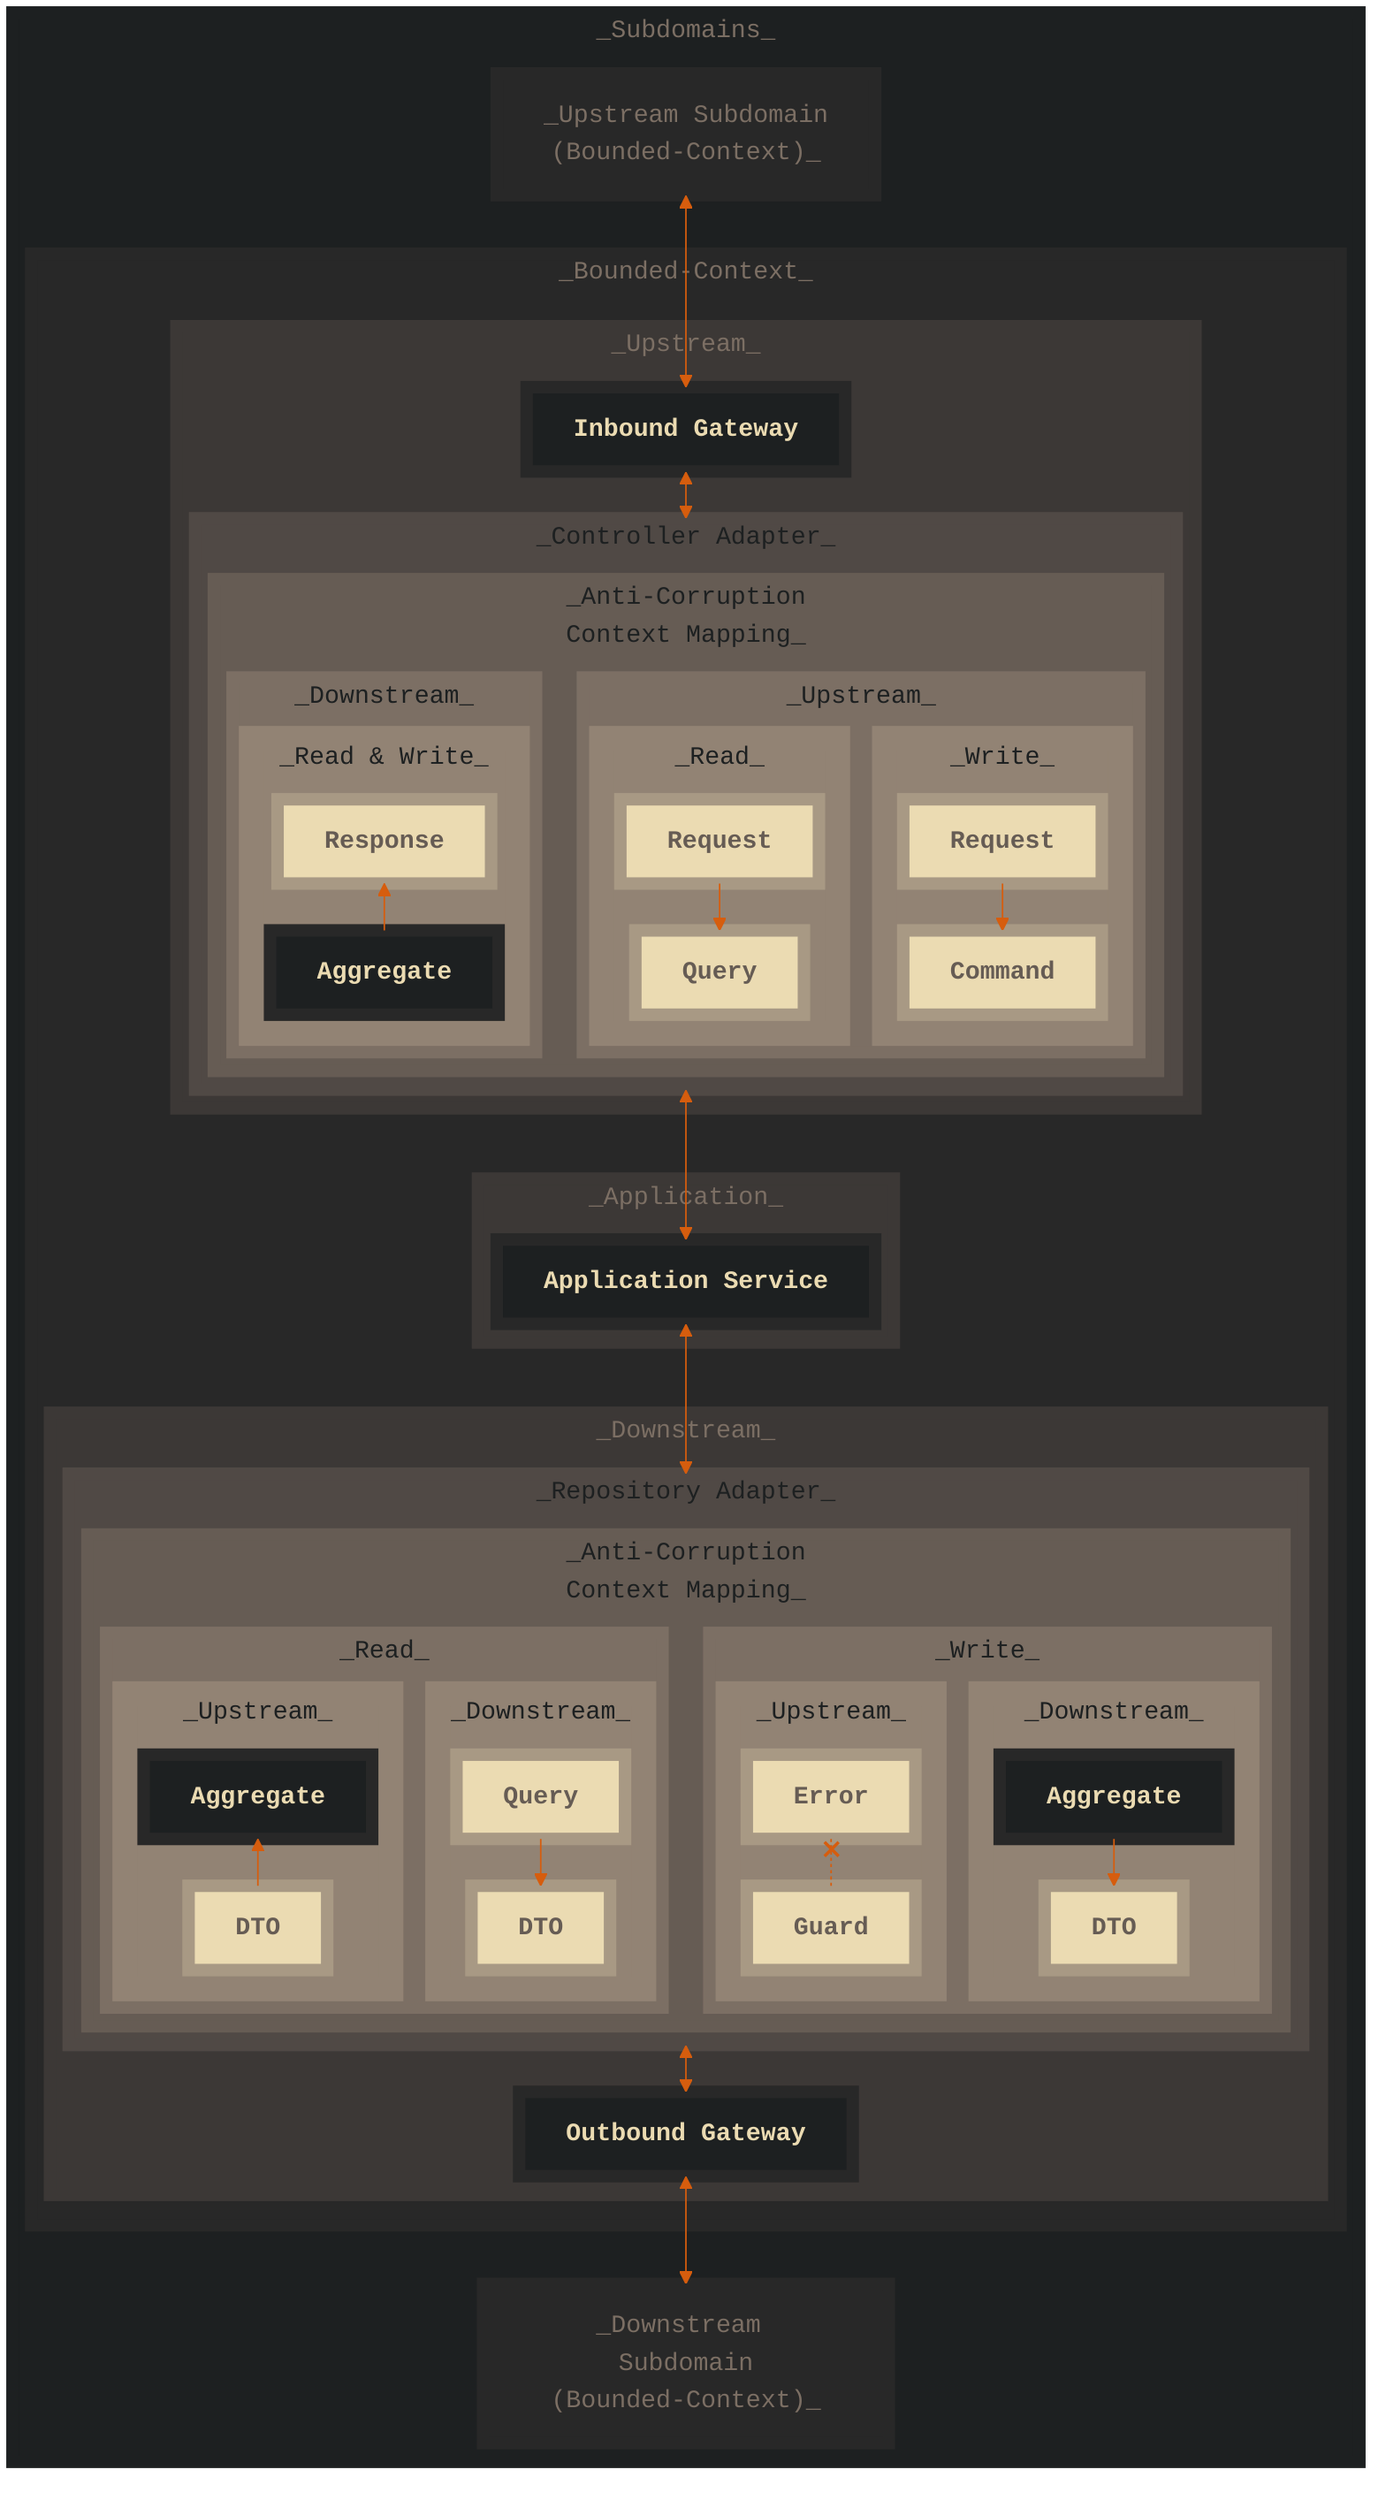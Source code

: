 ---

config:
    layout: elk
    look: classic
    theme: base
    themeVariables:
        fontFamily: "monospace"
        lineColor: "#D65D0E"

---

flowchart TB
    subgraph Subdomains["_Subdomains_"]
        subgraph ImplementedBoundedContext["_Bounded-Context_"]
            subgraph Controller["_Upstream_"]
                subgraph ControllerACL["_Controller Adapter_"]
                    subgraph ControllerContextMapper[_Anti-Corruption<br>Context Mapping_]
                        subgraph UpstreamControllerContextMapper["_Upstream_"]
                            subgraph ControllerWriteModel["_Write_"]
                                UpstreamControllerWriteModelRequest[Request] --> ControllerCommand[Command]
                            end

                            subgraph ControllerReadModel["_Read_"]
                                UpstreamControllerReadModelRequest[Request] --> ControllerQuery[Query]
                            end
                        end

                        subgraph DownstreamControllerContextMapper["_Downstream_"]
                            subgraph DownstreamControllerReadWriteModel["_Read & Write_"]
                                direction BT
                                DownstreamControllerSchema["Aggregate"] --> DownstreamResponse[Response]
                            end
                        end
                    end
                end

                ControllerGateway[Inbound Gateway] <--> ControllerACL
            end

            subgraph Repository["_Downstream_"]
                subgraph RepositoryACL["_Repository Adapter_"]
                    subgraph RepositoryContextMapper["_Anti-Corruption<br>Context Mapping_"]
                        subgraph RepositoryWriteModel["_Write_"]
                            subgraph DownstreamRepositoryWriteModel["_Downstream_"]
                                DownstreamRepositorySchema["Aggregate"] --> WriteModelDownstreamRepositoryDTO[DTO]
                            end

                            subgraph UpstreamRepositoryWriteModel["_Upstream_"]
                                direction BT
                                UpstreamRepositoryGuard[Guard] -.-x UpstreamRepositorySchema["Error"]
                            end
                        end
                            
                        subgraph RepositoryReadModel["_Read_"]
                            subgraph DownstreamRepositoryReadModel["_Downstream_"]
                                RepositoryQuery[Query] --> ReadModelDownstreamRepositoryDTO[DTO]
                            end

                            subgraph UpstreamRepositoryReadModel["_Upstream_"]
                                direction BT
                                UpstreamRepositoryReadModelDTO[DTO] --> UpstreamRepositoryReadModelSchema["Aggregate"]
                            end
                        end
                    end
                end

                RepositoryACL <--> RepositoryGateway[Outbound Gateway]
            end

            subgraph Application["_Application_"]
                ControllerACL
                <--> ApplicationService["Application Service"]
                <--> RepositoryACL
            end

            Controller 
            ~~~ Application 
            ~~~ Repository 
        end

        ControllerBoundedContext["_Upstream Subdomain<br>(Bounded-Context)_"] <--> ControllerGateway
        RepositoryGateway <--> RepositoryBoundedContext["_Downstream Subdomain<br>(Bounded-Context)_"]
    end

    classDef nsDepth_1 fill:#1D2021,stroke:#1D2021,color:#7C6F64,stroke-width:8px
    classDef nsDepth_2 fill:#282828,stroke:#282828,color:#7C6F64,stroke-width:8px
    classDef nsDepth_3 fill:#3C3836,stroke:#3C3836,color:#7C6F64,stroke-width:8px
    classDef nsDepth_4 fill:#504945,stroke:#504945,color:#1D2021,stroke-width:8px
    classDef nsDepth_5 fill:#665C54,stroke:#665C54,color:#1D2021,stroke-width:8px
    classDef nsDepth_6 fill:#7C6F64,stroke:#7C6F64,color:#1D2021,stroke-width:8px
    classDef nsDepth_7 fill:#928374,stroke:#928374,color:#1D2021,stroke-width:16px
    
    classDef implementation fill:#1D2021,stroke:#282828,font-weight:bold,stroke-width:8px,color:#EBDBB2
    classDef contract fill:#EBDBB2,stroke:#A89984,font-weight:bold,stroke-width:8px,color:#665C54

    class Subdomains nsDepth_1
    class ImplementedBoundedContext,ControllerBoundedContext,RepositoryBoundedContext nsDepth_2
    class Controller,Application,Repository nsDepth_3
    class ControllerACL,RepositoryACL nsDepth_4
    class ControllerContextMapper,RepositoryContextMapper nsDepth_5
    class UpstreamControllerContextMapper,DownstreamControllerContextMapper,RepositoryWriteModel,RepositoryReadModel nsDepth_6
    class DownstreamControllerReadWriteModel,ControllerWriteModel,ControllerReadModel,UpstreamRepositoryWriteModel,UpstreamRepositoryReadModel,DownstreamRepositoryReadModel,DownstreamRepositoryWriteModel nsDepth_7
    
    class UpstreamControllerWriteModelRequest,UpstreamControllerReadModelRequest,DownstreamResponse,ControllerQuery,RepositoryQuery,ControllerCommand,RepositoryContract,ControllerContract,UpstreamRepositoryGuard,UpstreamRepositoryReadModelDTO,UpstreamRepositorySchema,WriteModelDownstreamRepositoryDTO,ReadModelDownstreamRepositoryDTO contract
    class ApplicationService,UpstreamRepositoryReadModelSchema,DownstreamRepositorySchema,DownstreamControllerSchema,RepositoryGateway,RepositoryMapper,RepositoryGuard,ControllerMapper,ControllerGateway,ControllerAdapter,RepositoryAdapter implementation